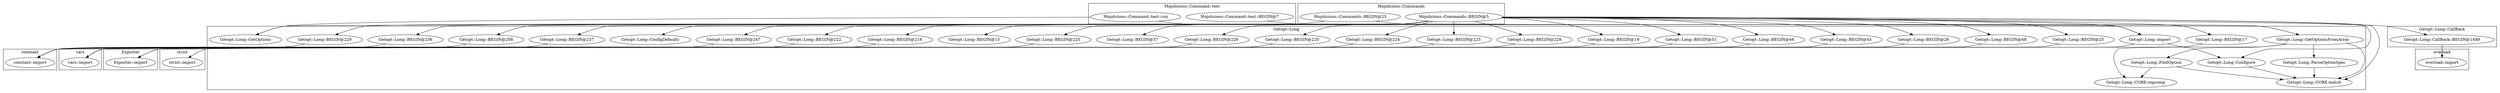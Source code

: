 digraph {
graph [overlap=false]
subgraph cluster_vars {
	label="vars";
	"vars::import";
}
subgraph cluster_strict {
	label="strict";
	"strict::import";
}
subgraph cluster_constant {
	label="constant";
	"constant::import";
}
subgraph cluster_Exporter {
	label="Exporter";
	"Exporter::import";
}
subgraph cluster_Mojolicious_Command_test {
	label="Mojolicious::Command::test";
	"Mojolicious::Command::test::BEGIN@7";
	"Mojolicious::Command::test::run";
}
subgraph cluster_Getopt_Long {
	label="Getopt::Long";
	"Getopt::Long::FindOption";
	"Getopt::Long::BEGIN@220";
	"Getopt::Long::BEGIN@226";
	"Getopt::Long::BEGIN@225";
	"Getopt::Long::BEGIN@218";
	"Getopt::Long::BEGIN@46";
	"Getopt::Long::ParseOptionSpec";
	"Getopt::Long::BEGIN@222";
	"Getopt::Long::BEGIN@51";
	"Getopt::Long::import";
	"Getopt::Long::BEGIN@247";
	"Getopt::Long::BEGIN@19";
	"Getopt::Long::BEGIN@48";
	"Getopt::Long::BEGIN@26";
	"Getopt::Long::CORE:match";
	"Getopt::Long::BEGIN@237";
	"Getopt::Long::BEGIN@208";
	"Getopt::Long::Configure";
	"Getopt::Long::CORE:regcomp";
	"Getopt::Long::BEGIN@236";
	"Getopt::Long::BEGIN@37";
	"Getopt::Long::BEGIN@25";
	"Getopt::Long::GetOptions";
	"Getopt::Long::BEGIN@15";
	"Getopt::Long::BEGIN@228";
	"Getopt::Long::BEGIN@223";
	"Getopt::Long::BEGIN@229";
	"Getopt::Long::GetOptionsFromArray";
	"Getopt::Long::ConfigDefaults";
	"Getopt::Long::BEGIN@17";
	"Getopt::Long::BEGIN@224";
	"Getopt::Long::BEGIN@45";
}
subgraph cluster_Getopt_Long_CallBack {
	label="Getopt::Long::CallBack";
	"Getopt::Long::CallBack::BEGIN@1489";
}
subgraph cluster_Mojolicious_Commands {
	label="Mojolicious::Commands";
	"Mojolicious::Commands::BEGIN@5";
	"Mojolicious::Commands::BEGIN@23";
}
subgraph cluster_overload {
	label="overload";
	"overload::import";
}
"Mojolicious::Commands::BEGIN@5" -> "Getopt::Long::BEGIN@220";
"Mojolicious::Commands::BEGIN@5" -> "Getopt::Long::BEGIN@247";
"Getopt::Long::import" -> "Exporter::import";
"Getopt::Long::BEGIN@25" -> "Exporter::import";
"Mojolicious::Commands::BEGIN@5" -> "Getopt::Long::BEGIN@26";
"Mojolicious::Commands::BEGIN@5" -> "Getopt::Long::BEGIN@236";
"Mojolicious::Commands::BEGIN@5" -> "Getopt::Long::BEGIN@15";
"Mojolicious::Commands::BEGIN@5" -> "Getopt::Long::BEGIN@17";
"Mojolicious::Commands::BEGIN@5" -> "Getopt::Long::BEGIN@224";
"Mojolicious::Commands::BEGIN@5" -> "Getopt::Long::BEGIN@226";
"Getopt::Long::GetOptionsFromArray" -> "Getopt::Long::ParseOptionSpec";
"Mojolicious::Commands::BEGIN@5" -> "Getopt::Long::BEGIN@48";
"Mojolicious::Commands::BEGIN@5" -> "Getopt::Long::BEGIN@223";
"Mojolicious::Commands::BEGIN@5" -> "Getopt::Long::BEGIN@229";
"Mojolicious::Commands::BEGIN@5" -> "Getopt::Long::BEGIN@225";
"Mojolicious::Commands::BEGIN@5" -> "Getopt::Long::BEGIN@46";
"Mojolicious::Commands::BEGIN@5" -> "Getopt::Long::BEGIN@51";
"Mojolicious::Commands::BEGIN@5" -> "Getopt::Long::import";
"Mojolicious::Command::test::BEGIN@7" -> "Getopt::Long::import";
"Mojolicious::Commands::BEGIN@5" -> "Getopt::Long::BEGIN@19";
"Getopt::Long::BEGIN@220" -> "constant::import";
"Getopt::Long::BEGIN@225" -> "constant::import";
"Getopt::Long::BEGIN@247" -> "constant::import";
"Getopt::Long::BEGIN@237" -> "constant::import";
"Getopt::Long::BEGIN@236" -> "constant::import";
"Getopt::Long::BEGIN@224" -> "constant::import";
"Getopt::Long::BEGIN@226" -> "constant::import";
"Getopt::Long::BEGIN@218" -> "constant::import";
"Getopt::Long::BEGIN@222" -> "constant::import";
"Getopt::Long::BEGIN@208" -> "constant::import";
"Getopt::Long::BEGIN@228" -> "constant::import";
"Getopt::Long::BEGIN@223" -> "constant::import";
"Getopt::Long::BEGIN@229" -> "constant::import";
"Mojolicious::Commands::BEGIN@5" -> "Getopt::Long::BEGIN@237";
"Getopt::Long::import" -> "Getopt::Long::Configure";
"Mojolicious::Commands::BEGIN@5" -> "Getopt::Long::Configure";
"Mojolicious::Commands::BEGIN@5" -> "Getopt::Long::CallBack::BEGIN@1489";
"Mojolicious::Commands::BEGIN@5" -> "Getopt::Long::BEGIN@37";
"Mojolicious::Commands::BEGIN@5" -> "Getopt::Long::BEGIN@25";
"Getopt::Long::CallBack::BEGIN@1489" -> "overload::import";
"Mojolicious::Command::test::run" -> "Getopt::Long::GetOptions";
"Mojolicious::Commands::BEGIN@23" -> "Getopt::Long::GetOptions";
"Mojolicious::Commands::BEGIN@5" -> "Getopt::Long::ConfigDefaults";
"Mojolicious::Commands::BEGIN@5" -> "Getopt::Long::BEGIN@45";
"Getopt::Long::GetOptionsFromArray" -> "Getopt::Long::FindOption";
"Mojolicious::Commands::BEGIN@5" -> "Getopt::Long::BEGIN@218";
"Mojolicious::Commands::BEGIN@5" -> "Getopt::Long::BEGIN@222";
"Getopt::Long::BEGIN@46" -> "vars::import";
"Getopt::Long::BEGIN@51" -> "vars::import";
"Getopt::Long::BEGIN@19" -> "vars::import";
"Getopt::Long::BEGIN@26" -> "vars::import";
"Getopt::Long::BEGIN@45" -> "vars::import";
"Getopt::Long::BEGIN@48" -> "vars::import";
"Getopt::Long::FindOption" -> "Getopt::Long::CORE:match";
"Mojolicious::Commands::BEGIN@5" -> "Getopt::Long::CORE:match";
"Getopt::Long::ParseOptionSpec" -> "Getopt::Long::CORE:match";
"Getopt::Long::Configure" -> "Getopt::Long::CORE:match";
"Getopt::Long::GetOptionsFromArray" -> "Getopt::Long::CORE:match";
"Mojolicious::Commands::BEGIN@5" -> "Getopt::Long::BEGIN@208";
"Getopt::Long::FindOption" -> "Getopt::Long::CORE:regcomp";
"Getopt::Long::GetOptionsFromArray" -> "Getopt::Long::CORE:regcomp";
"Mojolicious::Commands::BEGIN@5" -> "Getopt::Long::BEGIN@228";
"Mojolicious::Command::test::run" -> "Getopt::Long::GetOptionsFromArray";
"Mojolicious::Commands::BEGIN@23" -> "Getopt::Long::GetOptionsFromArray";
"Getopt::Long::BEGIN@17" -> "strict::import";
}

